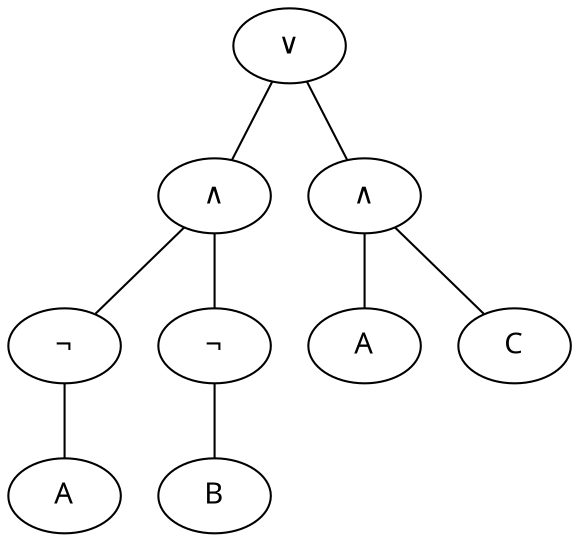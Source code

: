 graph logic { 
node [ fontname = "Sans serif" ] 
node1 [ label = "∨" ]
node2 [ label = "∧" ]
node1 -- node2
node3 [ label = "¬" ]
node2 -- node3
node4 [ label = "A" ]
node3 -- node4
node5 [ label = "¬" ]
node2 -- node5
node6 [ label = "B" ]
node5 -- node6
node7 [ label = "∧" ]
node1 -- node7
node8 [ label = "A" ]
node7 -- node8
node9 [ label = "C" ]
node7 -- node9
}